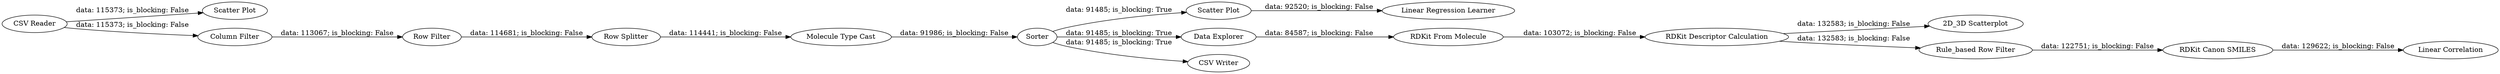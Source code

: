 digraph {
	"4238113125761045871_29" [label="Scatter Plot"]
	"4238113125761045871_12" [label="RDKit Descriptor Calculation"]
	"4238113125761045871_14" [label="2D_3D Scatterplot"]
	"4238113125761045871_11" [label="Molecule Type Cast"]
	"4238113125761045871_4" [label="Row Splitter"]
	"4238113125761045871_2" [label="Column Filter"]
	"4238113125761045871_5" [label=Sorter]
	"4238113125761045871_1" [label="CSV Reader"]
	"4238113125761045871_28" [label="Rule_based Row Filter"]
	"4238113125761045871_15" [label="Linear Correlation"]
	"4238113125761045871_8" [label="Scatter Plot"]
	"4238113125761045871_9" [label="Linear Regression Learner"]
	"4238113125761045871_6" [label="Data Explorer"]
	"4238113125761045871_13" [label="RDKit Canon SMILES"]
	"4238113125761045871_3" [label="Row Filter"]
	"4238113125761045871_10" [label="RDKit From Molecule"]
	"4238113125761045871_7" [label="CSV Writer"]
	"4238113125761045871_6" -> "4238113125761045871_10" [label="data: 84587; is_blocking: False"]
	"4238113125761045871_13" -> "4238113125761045871_15" [label="data: 129622; is_blocking: False"]
	"4238113125761045871_4" -> "4238113125761045871_11" [label="data: 114441; is_blocking: False"]
	"4238113125761045871_11" -> "4238113125761045871_5" [label="data: 91986; is_blocking: False"]
	"4238113125761045871_3" -> "4238113125761045871_4" [label="data: 114681; is_blocking: False"]
	"4238113125761045871_28" -> "4238113125761045871_13" [label="data: 122751; is_blocking: False"]
	"4238113125761045871_1" -> "4238113125761045871_2" [label="data: 115373; is_blocking: False"]
	"4238113125761045871_5" -> "4238113125761045871_6" [label="data: 91485; is_blocking: True"]
	"4238113125761045871_1" -> "4238113125761045871_29" [label="data: 115373; is_blocking: False"]
	"4238113125761045871_10" -> "4238113125761045871_12" [label="data: 103072; is_blocking: False"]
	"4238113125761045871_12" -> "4238113125761045871_14" [label="data: 132583; is_blocking: False"]
	"4238113125761045871_5" -> "4238113125761045871_7" [label="data: 91485; is_blocking: True"]
	"4238113125761045871_5" -> "4238113125761045871_8" [label="data: 91485; is_blocking: True"]
	"4238113125761045871_12" -> "4238113125761045871_28" [label="data: 132583; is_blocking: False"]
	"4238113125761045871_2" -> "4238113125761045871_3" [label="data: 113067; is_blocking: False"]
	"4238113125761045871_8" -> "4238113125761045871_9" [label="data: 92520; is_blocking: False"]
	rankdir=LR
}
